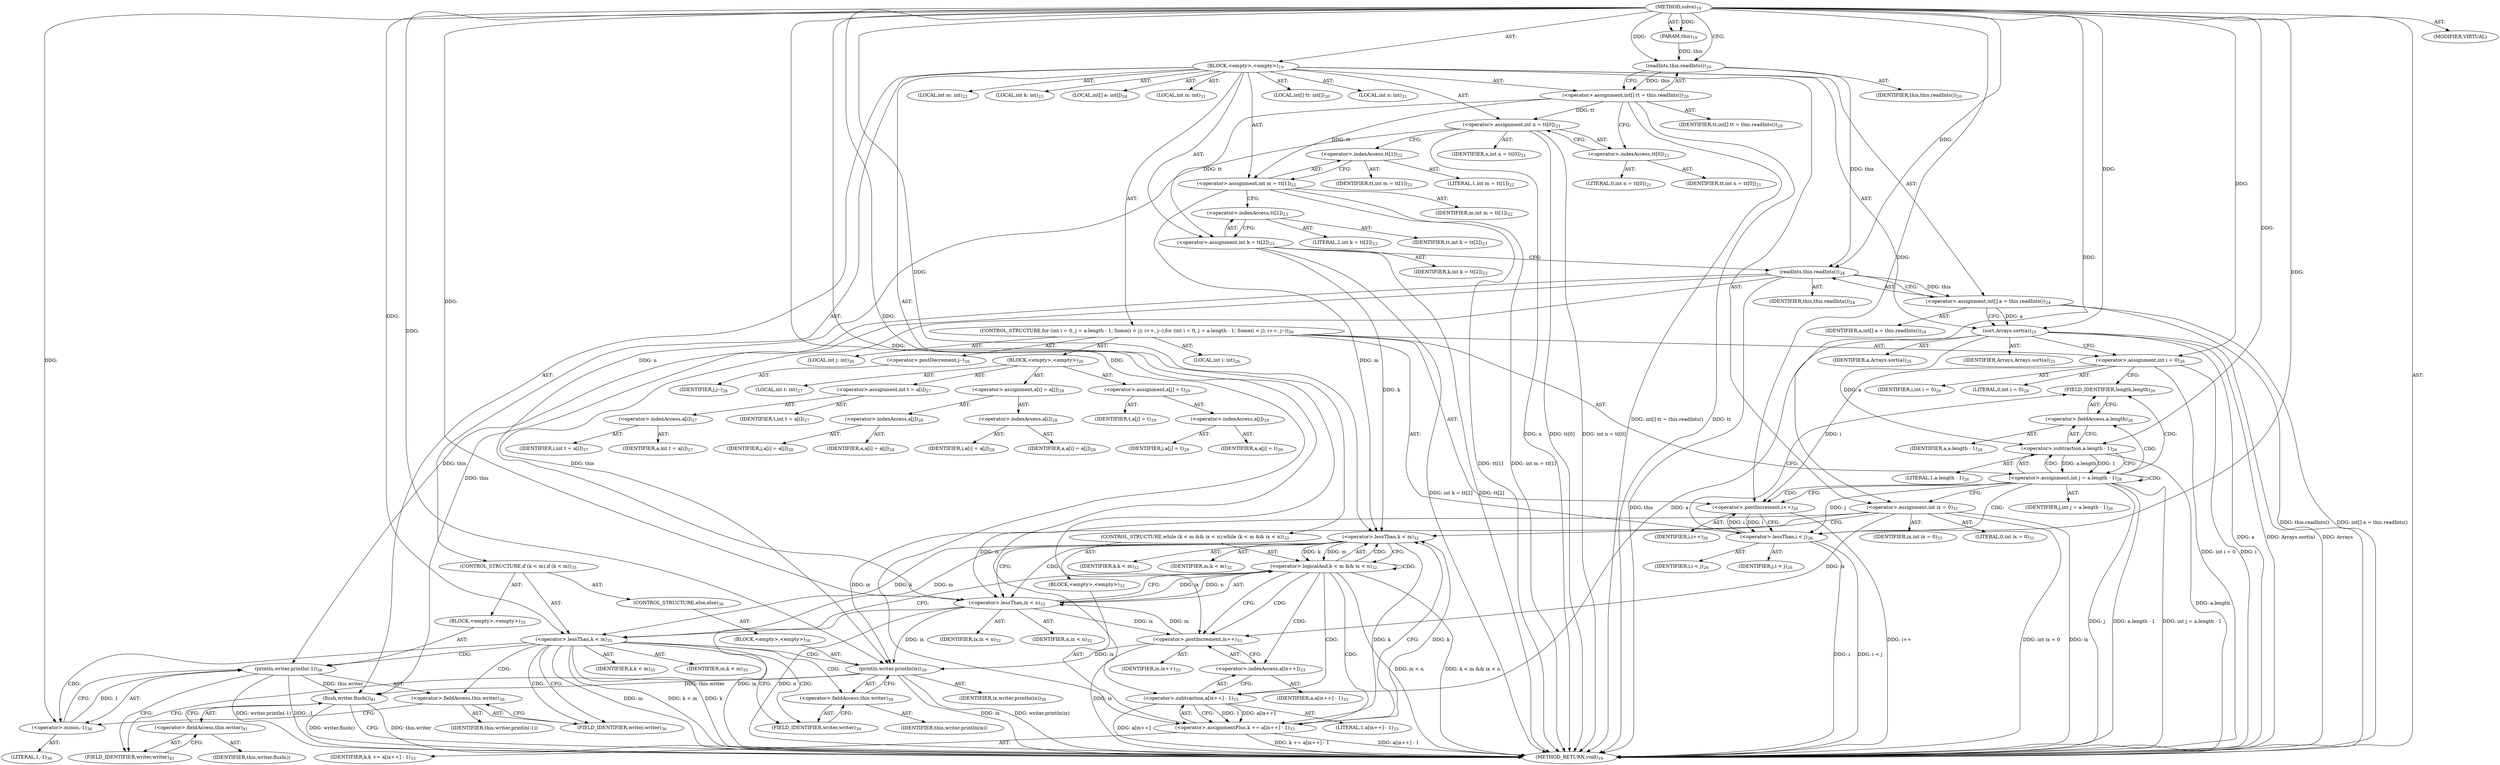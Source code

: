 digraph "solve" {  
"69" [label = <(METHOD,solve)<SUB>19</SUB>> ]
"4" [label = <(PARAM,this)<SUB>19</SUB>> ]
"70" [label = <(BLOCK,&lt;empty&gt;,&lt;empty&gt;)<SUB>19</SUB>> ]
"71" [label = <(LOCAL,int[] tt: int[])<SUB>20</SUB>> ]
"72" [label = <(&lt;operator&gt;.assignment,int[] tt = this.readInts())<SUB>20</SUB>> ]
"73" [label = <(IDENTIFIER,tt,int[] tt = this.readInts())<SUB>20</SUB>> ]
"74" [label = <(readInts,this.readInts())<SUB>20</SUB>> ]
"3" [label = <(IDENTIFIER,this,this.readInts())<SUB>20</SUB>> ]
"75" [label = <(LOCAL,int n: int)<SUB>21</SUB>> ]
"76" [label = <(&lt;operator&gt;.assignment,int n = tt[0])<SUB>21</SUB>> ]
"77" [label = <(IDENTIFIER,n,int n = tt[0])<SUB>21</SUB>> ]
"78" [label = <(&lt;operator&gt;.indexAccess,tt[0])<SUB>21</SUB>> ]
"79" [label = <(IDENTIFIER,tt,int n = tt[0])<SUB>21</SUB>> ]
"80" [label = <(LITERAL,0,int n = tt[0])<SUB>21</SUB>> ]
"81" [label = <(LOCAL,int m: int)<SUB>22</SUB>> ]
"82" [label = <(&lt;operator&gt;.assignment,int m = tt[1])<SUB>22</SUB>> ]
"83" [label = <(IDENTIFIER,m,int m = tt[1])<SUB>22</SUB>> ]
"84" [label = <(&lt;operator&gt;.indexAccess,tt[1])<SUB>22</SUB>> ]
"85" [label = <(IDENTIFIER,tt,int m = tt[1])<SUB>22</SUB>> ]
"86" [label = <(LITERAL,1,int m = tt[1])<SUB>22</SUB>> ]
"87" [label = <(LOCAL,int k: int)<SUB>23</SUB>> ]
"88" [label = <(&lt;operator&gt;.assignment,int k = tt[2])<SUB>23</SUB>> ]
"89" [label = <(IDENTIFIER,k,int k = tt[2])<SUB>23</SUB>> ]
"90" [label = <(&lt;operator&gt;.indexAccess,tt[2])<SUB>23</SUB>> ]
"91" [label = <(IDENTIFIER,tt,int k = tt[2])<SUB>23</SUB>> ]
"92" [label = <(LITERAL,2,int k = tt[2])<SUB>23</SUB>> ]
"93" [label = <(LOCAL,int[] a: int[])<SUB>24</SUB>> ]
"94" [label = <(&lt;operator&gt;.assignment,int[] a = this.readInts())<SUB>24</SUB>> ]
"95" [label = <(IDENTIFIER,a,int[] a = this.readInts())<SUB>24</SUB>> ]
"96" [label = <(readInts,this.readInts())<SUB>24</SUB>> ]
"5" [label = <(IDENTIFIER,this,this.readInts())<SUB>24</SUB>> ]
"97" [label = <(sort,Arrays.sort(a))<SUB>25</SUB>> ]
"98" [label = <(IDENTIFIER,Arrays,Arrays.sort(a))<SUB>25</SUB>> ]
"99" [label = <(IDENTIFIER,a,Arrays.sort(a))<SUB>25</SUB>> ]
"100" [label = <(CONTROL_STRUCTURE,for (int i = 0, j = a.length - 1; Some(i &lt; j); i++, j--),for (int i = 0, j = a.length - 1; Some(i &lt; j); i++, j--))<SUB>26</SUB>> ]
"101" [label = <(LOCAL,int i: int)<SUB>26</SUB>> ]
"102" [label = <(LOCAL,int j: int)<SUB>26</SUB>> ]
"103" [label = <(&lt;operator&gt;.assignment,int i = 0)<SUB>26</SUB>> ]
"104" [label = <(IDENTIFIER,i,int i = 0)<SUB>26</SUB>> ]
"105" [label = <(LITERAL,0,int i = 0)<SUB>26</SUB>> ]
"106" [label = <(&lt;operator&gt;.assignment,int j = a.length - 1)<SUB>26</SUB>> ]
"107" [label = <(IDENTIFIER,j,int j = a.length - 1)<SUB>26</SUB>> ]
"108" [label = <(&lt;operator&gt;.subtraction,a.length - 1)<SUB>26</SUB>> ]
"109" [label = <(&lt;operator&gt;.fieldAccess,a.length)<SUB>26</SUB>> ]
"110" [label = <(IDENTIFIER,a,a.length - 1)<SUB>26</SUB>> ]
"111" [label = <(FIELD_IDENTIFIER,length,length)<SUB>26</SUB>> ]
"112" [label = <(LITERAL,1,a.length - 1)<SUB>26</SUB>> ]
"113" [label = <(&lt;operator&gt;.lessThan,i &lt; j)<SUB>26</SUB>> ]
"114" [label = <(IDENTIFIER,i,i &lt; j)<SUB>26</SUB>> ]
"115" [label = <(IDENTIFIER,j,i &lt; j)<SUB>26</SUB>> ]
"116" [label = <(&lt;operator&gt;.postIncrement,i++)<SUB>26</SUB>> ]
"117" [label = <(IDENTIFIER,i,i++)<SUB>26</SUB>> ]
"118" [label = <(&lt;operator&gt;.postDecrement,j--)<SUB>26</SUB>> ]
"119" [label = <(IDENTIFIER,j,j--)<SUB>26</SUB>> ]
"120" [label = <(BLOCK,&lt;empty&gt;,&lt;empty&gt;)<SUB>26</SUB>> ]
"121" [label = <(LOCAL,int t: int)<SUB>27</SUB>> ]
"122" [label = <(&lt;operator&gt;.assignment,int t = a[i])<SUB>27</SUB>> ]
"123" [label = <(IDENTIFIER,t,int t = a[i])<SUB>27</SUB>> ]
"124" [label = <(&lt;operator&gt;.indexAccess,a[i])<SUB>27</SUB>> ]
"125" [label = <(IDENTIFIER,a,int t = a[i])<SUB>27</SUB>> ]
"126" [label = <(IDENTIFIER,i,int t = a[i])<SUB>27</SUB>> ]
"127" [label = <(&lt;operator&gt;.assignment,a[i] = a[j])<SUB>28</SUB>> ]
"128" [label = <(&lt;operator&gt;.indexAccess,a[i])<SUB>28</SUB>> ]
"129" [label = <(IDENTIFIER,a,a[i] = a[j])<SUB>28</SUB>> ]
"130" [label = <(IDENTIFIER,i,a[i] = a[j])<SUB>28</SUB>> ]
"131" [label = <(&lt;operator&gt;.indexAccess,a[j])<SUB>28</SUB>> ]
"132" [label = <(IDENTIFIER,a,a[i] = a[j])<SUB>28</SUB>> ]
"133" [label = <(IDENTIFIER,j,a[i] = a[j])<SUB>28</SUB>> ]
"134" [label = <(&lt;operator&gt;.assignment,a[j] = t)<SUB>29</SUB>> ]
"135" [label = <(&lt;operator&gt;.indexAccess,a[j])<SUB>29</SUB>> ]
"136" [label = <(IDENTIFIER,a,a[j] = t)<SUB>29</SUB>> ]
"137" [label = <(IDENTIFIER,j,a[j] = t)<SUB>29</SUB>> ]
"138" [label = <(IDENTIFIER,t,a[j] = t)<SUB>29</SUB>> ]
"139" [label = <(LOCAL,int ix: int)<SUB>31</SUB>> ]
"140" [label = <(&lt;operator&gt;.assignment,int ix = 0)<SUB>31</SUB>> ]
"141" [label = <(IDENTIFIER,ix,int ix = 0)<SUB>31</SUB>> ]
"142" [label = <(LITERAL,0,int ix = 0)<SUB>31</SUB>> ]
"143" [label = <(CONTROL_STRUCTURE,while (k &lt; m &amp;&amp; ix &lt; n),while (k &lt; m &amp;&amp; ix &lt; n))<SUB>32</SUB>> ]
"144" [label = <(&lt;operator&gt;.logicalAnd,k &lt; m &amp;&amp; ix &lt; n)<SUB>32</SUB>> ]
"145" [label = <(&lt;operator&gt;.lessThan,k &lt; m)<SUB>32</SUB>> ]
"146" [label = <(IDENTIFIER,k,k &lt; m)<SUB>32</SUB>> ]
"147" [label = <(IDENTIFIER,m,k &lt; m)<SUB>32</SUB>> ]
"148" [label = <(&lt;operator&gt;.lessThan,ix &lt; n)<SUB>32</SUB>> ]
"149" [label = <(IDENTIFIER,ix,ix &lt; n)<SUB>32</SUB>> ]
"150" [label = <(IDENTIFIER,n,ix &lt; n)<SUB>32</SUB>> ]
"151" [label = <(BLOCK,&lt;empty&gt;,&lt;empty&gt;)<SUB>32</SUB>> ]
"152" [label = <(&lt;operator&gt;.assignmentPlus,k += a[ix++] - 1)<SUB>33</SUB>> ]
"153" [label = <(IDENTIFIER,k,k += a[ix++] - 1)<SUB>33</SUB>> ]
"154" [label = <(&lt;operator&gt;.subtraction,a[ix++] - 1)<SUB>33</SUB>> ]
"155" [label = <(&lt;operator&gt;.indexAccess,a[ix++])<SUB>33</SUB>> ]
"156" [label = <(IDENTIFIER,a,a[ix++] - 1)<SUB>33</SUB>> ]
"157" [label = <(&lt;operator&gt;.postIncrement,ix++)<SUB>33</SUB>> ]
"158" [label = <(IDENTIFIER,ix,ix++)<SUB>33</SUB>> ]
"159" [label = <(LITERAL,1,a[ix++] - 1)<SUB>33</SUB>> ]
"160" [label = <(CONTROL_STRUCTURE,if (k &lt; m),if (k &lt; m))<SUB>35</SUB>> ]
"161" [label = <(&lt;operator&gt;.lessThan,k &lt; m)<SUB>35</SUB>> ]
"162" [label = <(IDENTIFIER,k,k &lt; m)<SUB>35</SUB>> ]
"163" [label = <(IDENTIFIER,m,k &lt; m)<SUB>35</SUB>> ]
"164" [label = <(BLOCK,&lt;empty&gt;,&lt;empty&gt;)<SUB>35</SUB>> ]
"165" [label = <(println,writer.println(-1))<SUB>36</SUB>> ]
"166" [label = <(&lt;operator&gt;.fieldAccess,this.writer)<SUB>36</SUB>> ]
"167" [label = <(IDENTIFIER,this,writer.println(-1))> ]
"168" [label = <(FIELD_IDENTIFIER,writer,writer)<SUB>36</SUB>> ]
"169" [label = <(&lt;operator&gt;.minus,-1)<SUB>36</SUB>> ]
"170" [label = <(LITERAL,1,-1)<SUB>36</SUB>> ]
"171" [label = <(CONTROL_STRUCTURE,else,else)<SUB>38</SUB>> ]
"172" [label = <(BLOCK,&lt;empty&gt;,&lt;empty&gt;)<SUB>38</SUB>> ]
"173" [label = <(println,writer.println(ix))<SUB>39</SUB>> ]
"174" [label = <(&lt;operator&gt;.fieldAccess,this.writer)<SUB>39</SUB>> ]
"175" [label = <(IDENTIFIER,this,writer.println(ix))> ]
"176" [label = <(FIELD_IDENTIFIER,writer,writer)<SUB>39</SUB>> ]
"177" [label = <(IDENTIFIER,ix,writer.println(ix))<SUB>39</SUB>> ]
"178" [label = <(flush,writer.flush())<SUB>41</SUB>> ]
"179" [label = <(&lt;operator&gt;.fieldAccess,this.writer)<SUB>41</SUB>> ]
"180" [label = <(IDENTIFIER,this,writer.flush())> ]
"181" [label = <(FIELD_IDENTIFIER,writer,writer)<SUB>41</SUB>> ]
"182" [label = <(MODIFIER,VIRTUAL)> ]
"183" [label = <(METHOD_RETURN,void)<SUB>19</SUB>> ]
  "69" -> "4"  [ label = "AST: "] 
  "69" -> "70"  [ label = "AST: "] 
  "69" -> "182"  [ label = "AST: "] 
  "69" -> "183"  [ label = "AST: "] 
  "70" -> "71"  [ label = "AST: "] 
  "70" -> "72"  [ label = "AST: "] 
  "70" -> "75"  [ label = "AST: "] 
  "70" -> "76"  [ label = "AST: "] 
  "70" -> "81"  [ label = "AST: "] 
  "70" -> "82"  [ label = "AST: "] 
  "70" -> "87"  [ label = "AST: "] 
  "70" -> "88"  [ label = "AST: "] 
  "70" -> "93"  [ label = "AST: "] 
  "70" -> "94"  [ label = "AST: "] 
  "70" -> "97"  [ label = "AST: "] 
  "70" -> "100"  [ label = "AST: "] 
  "70" -> "139"  [ label = "AST: "] 
  "70" -> "140"  [ label = "AST: "] 
  "70" -> "143"  [ label = "AST: "] 
  "70" -> "160"  [ label = "AST: "] 
  "70" -> "178"  [ label = "AST: "] 
  "72" -> "73"  [ label = "AST: "] 
  "72" -> "74"  [ label = "AST: "] 
  "74" -> "3"  [ label = "AST: "] 
  "76" -> "77"  [ label = "AST: "] 
  "76" -> "78"  [ label = "AST: "] 
  "78" -> "79"  [ label = "AST: "] 
  "78" -> "80"  [ label = "AST: "] 
  "82" -> "83"  [ label = "AST: "] 
  "82" -> "84"  [ label = "AST: "] 
  "84" -> "85"  [ label = "AST: "] 
  "84" -> "86"  [ label = "AST: "] 
  "88" -> "89"  [ label = "AST: "] 
  "88" -> "90"  [ label = "AST: "] 
  "90" -> "91"  [ label = "AST: "] 
  "90" -> "92"  [ label = "AST: "] 
  "94" -> "95"  [ label = "AST: "] 
  "94" -> "96"  [ label = "AST: "] 
  "96" -> "5"  [ label = "AST: "] 
  "97" -> "98"  [ label = "AST: "] 
  "97" -> "99"  [ label = "AST: "] 
  "100" -> "101"  [ label = "AST: "] 
  "100" -> "102"  [ label = "AST: "] 
  "100" -> "103"  [ label = "AST: "] 
  "100" -> "106"  [ label = "AST: "] 
  "100" -> "113"  [ label = "AST: "] 
  "100" -> "116"  [ label = "AST: "] 
  "100" -> "118"  [ label = "AST: "] 
  "100" -> "120"  [ label = "AST: "] 
  "103" -> "104"  [ label = "AST: "] 
  "103" -> "105"  [ label = "AST: "] 
  "106" -> "107"  [ label = "AST: "] 
  "106" -> "108"  [ label = "AST: "] 
  "108" -> "109"  [ label = "AST: "] 
  "108" -> "112"  [ label = "AST: "] 
  "109" -> "110"  [ label = "AST: "] 
  "109" -> "111"  [ label = "AST: "] 
  "113" -> "114"  [ label = "AST: "] 
  "113" -> "115"  [ label = "AST: "] 
  "116" -> "117"  [ label = "AST: "] 
  "118" -> "119"  [ label = "AST: "] 
  "120" -> "121"  [ label = "AST: "] 
  "120" -> "122"  [ label = "AST: "] 
  "120" -> "127"  [ label = "AST: "] 
  "120" -> "134"  [ label = "AST: "] 
  "122" -> "123"  [ label = "AST: "] 
  "122" -> "124"  [ label = "AST: "] 
  "124" -> "125"  [ label = "AST: "] 
  "124" -> "126"  [ label = "AST: "] 
  "127" -> "128"  [ label = "AST: "] 
  "127" -> "131"  [ label = "AST: "] 
  "128" -> "129"  [ label = "AST: "] 
  "128" -> "130"  [ label = "AST: "] 
  "131" -> "132"  [ label = "AST: "] 
  "131" -> "133"  [ label = "AST: "] 
  "134" -> "135"  [ label = "AST: "] 
  "134" -> "138"  [ label = "AST: "] 
  "135" -> "136"  [ label = "AST: "] 
  "135" -> "137"  [ label = "AST: "] 
  "140" -> "141"  [ label = "AST: "] 
  "140" -> "142"  [ label = "AST: "] 
  "143" -> "144"  [ label = "AST: "] 
  "143" -> "151"  [ label = "AST: "] 
  "144" -> "145"  [ label = "AST: "] 
  "144" -> "148"  [ label = "AST: "] 
  "145" -> "146"  [ label = "AST: "] 
  "145" -> "147"  [ label = "AST: "] 
  "148" -> "149"  [ label = "AST: "] 
  "148" -> "150"  [ label = "AST: "] 
  "151" -> "152"  [ label = "AST: "] 
  "152" -> "153"  [ label = "AST: "] 
  "152" -> "154"  [ label = "AST: "] 
  "154" -> "155"  [ label = "AST: "] 
  "154" -> "159"  [ label = "AST: "] 
  "155" -> "156"  [ label = "AST: "] 
  "155" -> "157"  [ label = "AST: "] 
  "157" -> "158"  [ label = "AST: "] 
  "160" -> "161"  [ label = "AST: "] 
  "160" -> "164"  [ label = "AST: "] 
  "160" -> "171"  [ label = "AST: "] 
  "161" -> "162"  [ label = "AST: "] 
  "161" -> "163"  [ label = "AST: "] 
  "164" -> "165"  [ label = "AST: "] 
  "165" -> "166"  [ label = "AST: "] 
  "165" -> "169"  [ label = "AST: "] 
  "166" -> "167"  [ label = "AST: "] 
  "166" -> "168"  [ label = "AST: "] 
  "169" -> "170"  [ label = "AST: "] 
  "171" -> "172"  [ label = "AST: "] 
  "172" -> "173"  [ label = "AST: "] 
  "173" -> "174"  [ label = "AST: "] 
  "173" -> "177"  [ label = "AST: "] 
  "174" -> "175"  [ label = "AST: "] 
  "174" -> "176"  [ label = "AST: "] 
  "178" -> "179"  [ label = "AST: "] 
  "179" -> "180"  [ label = "AST: "] 
  "179" -> "181"  [ label = "AST: "] 
  "72" -> "78"  [ label = "CFG: "] 
  "76" -> "84"  [ label = "CFG: "] 
  "82" -> "90"  [ label = "CFG: "] 
  "88" -> "96"  [ label = "CFG: "] 
  "94" -> "97"  [ label = "CFG: "] 
  "97" -> "103"  [ label = "CFG: "] 
  "140" -> "145"  [ label = "CFG: "] 
  "178" -> "183"  [ label = "CFG: "] 
  "74" -> "72"  [ label = "CFG: "] 
  "78" -> "76"  [ label = "CFG: "] 
  "84" -> "82"  [ label = "CFG: "] 
  "90" -> "88"  [ label = "CFG: "] 
  "96" -> "94"  [ label = "CFG: "] 
  "103" -> "111"  [ label = "CFG: "] 
  "106" -> "116"  [ label = "CFG: "] 
  "106" -> "140"  [ label = "CFG: "] 
  "113" -> "111"  [ label = "CFG: "] 
  "116" -> "113"  [ label = "CFG: "] 
  "144" -> "157"  [ label = "CFG: "] 
  "144" -> "161"  [ label = "CFG: "] 
  "161" -> "168"  [ label = "CFG: "] 
  "161" -> "176"  [ label = "CFG: "] 
  "179" -> "178"  [ label = "CFG: "] 
  "108" -> "106"  [ label = "CFG: "] 
  "145" -> "144"  [ label = "CFG: "] 
  "145" -> "148"  [ label = "CFG: "] 
  "148" -> "144"  [ label = "CFG: "] 
  "152" -> "145"  [ label = "CFG: "] 
  "165" -> "181"  [ label = "CFG: "] 
  "181" -> "179"  [ label = "CFG: "] 
  "109" -> "108"  [ label = "CFG: "] 
  "154" -> "152"  [ label = "CFG: "] 
  "166" -> "169"  [ label = "CFG: "] 
  "169" -> "165"  [ label = "CFG: "] 
  "173" -> "181"  [ label = "CFG: "] 
  "111" -> "109"  [ label = "CFG: "] 
  "155" -> "154"  [ label = "CFG: "] 
  "168" -> "166"  [ label = "CFG: "] 
  "174" -> "173"  [ label = "CFG: "] 
  "157" -> "155"  [ label = "CFG: "] 
  "176" -> "174"  [ label = "CFG: "] 
  "69" -> "74"  [ label = "CFG: "] 
  "72" -> "183"  [ label = "DDG: tt"] 
  "72" -> "183"  [ label = "DDG: int[] tt = this.readInts()"] 
  "76" -> "183"  [ label = "DDG: n"] 
  "76" -> "183"  [ label = "DDG: tt[0]"] 
  "76" -> "183"  [ label = "DDG: int n = tt[0]"] 
  "82" -> "183"  [ label = "DDG: tt[1]"] 
  "82" -> "183"  [ label = "DDG: int m = tt[1]"] 
  "88" -> "183"  [ label = "DDG: tt[2]"] 
  "88" -> "183"  [ label = "DDG: int k = tt[2]"] 
  "96" -> "183"  [ label = "DDG: this"] 
  "94" -> "183"  [ label = "DDG: this.readInts()"] 
  "94" -> "183"  [ label = "DDG: int[] a = this.readInts()"] 
  "97" -> "183"  [ label = "DDG: a"] 
  "97" -> "183"  [ label = "DDG: Arrays.sort(a)"] 
  "103" -> "183"  [ label = "DDG: i"] 
  "103" -> "183"  [ label = "DDG: int i = 0"] 
  "106" -> "183"  [ label = "DDG: j"] 
  "108" -> "183"  [ label = "DDG: a.length"] 
  "106" -> "183"  [ label = "DDG: a.length - 1"] 
  "106" -> "183"  [ label = "DDG: int j = a.length - 1"] 
  "140" -> "183"  [ label = "DDG: ix"] 
  "140" -> "183"  [ label = "DDG: int ix = 0"] 
  "148" -> "183"  [ label = "DDG: ix"] 
  "148" -> "183"  [ label = "DDG: n"] 
  "144" -> "183"  [ label = "DDG: ix &lt; n"] 
  "144" -> "183"  [ label = "DDG: k &lt; m &amp;&amp; ix &lt; n"] 
  "161" -> "183"  [ label = "DDG: k"] 
  "161" -> "183"  [ label = "DDG: m"] 
  "161" -> "183"  [ label = "DDG: k &lt; m"] 
  "173" -> "183"  [ label = "DDG: ix"] 
  "173" -> "183"  [ label = "DDG: writer.println(ix)"] 
  "165" -> "183"  [ label = "DDG: -1"] 
  "165" -> "183"  [ label = "DDG: writer.println(-1)"] 
  "178" -> "183"  [ label = "DDG: this.writer"] 
  "178" -> "183"  [ label = "DDG: writer.flush()"] 
  "157" -> "183"  [ label = "DDG: ix"] 
  "154" -> "183"  [ label = "DDG: a[ix++]"] 
  "152" -> "183"  [ label = "DDG: a[ix++] - 1"] 
  "152" -> "183"  [ label = "DDG: k += a[ix++] - 1"] 
  "116" -> "183"  [ label = "DDG: i++"] 
  "113" -> "183"  [ label = "DDG: i"] 
  "113" -> "183"  [ label = "DDG: i &lt; j"] 
  "97" -> "183"  [ label = "DDG: Arrays"] 
  "69" -> "4"  [ label = "DDG: "] 
  "74" -> "72"  [ label = "DDG: this"] 
  "72" -> "76"  [ label = "DDG: tt"] 
  "72" -> "82"  [ label = "DDG: tt"] 
  "72" -> "88"  [ label = "DDG: tt"] 
  "96" -> "94"  [ label = "DDG: this"] 
  "69" -> "140"  [ label = "DDG: "] 
  "69" -> "97"  [ label = "DDG: "] 
  "94" -> "97"  [ label = "DDG: a"] 
  "69" -> "103"  [ label = "DDG: "] 
  "108" -> "106"  [ label = "DDG: a.length"] 
  "108" -> "106"  [ label = "DDG: 1"] 
  "96" -> "178"  [ label = "DDG: this"] 
  "173" -> "178"  [ label = "DDG: this.writer"] 
  "165" -> "178"  [ label = "DDG: this.writer"] 
  "4" -> "74"  [ label = "DDG: this"] 
  "69" -> "74"  [ label = "DDG: "] 
  "74" -> "96"  [ label = "DDG: this"] 
  "69" -> "96"  [ label = "DDG: "] 
  "116" -> "113"  [ label = "DDG: i"] 
  "69" -> "113"  [ label = "DDG: "] 
  "106" -> "113"  [ label = "DDG: j"] 
  "103" -> "116"  [ label = "DDG: i"] 
  "113" -> "116"  [ label = "DDG: i"] 
  "69" -> "116"  [ label = "DDG: "] 
  "145" -> "144"  [ label = "DDG: k"] 
  "145" -> "144"  [ label = "DDG: m"] 
  "148" -> "144"  [ label = "DDG: ix"] 
  "148" -> "144"  [ label = "DDG: n"] 
  "154" -> "152"  [ label = "DDG: a[ix++]"] 
  "154" -> "152"  [ label = "DDG: 1"] 
  "145" -> "161"  [ label = "DDG: k"] 
  "69" -> "161"  [ label = "DDG: "] 
  "145" -> "161"  [ label = "DDG: m"] 
  "97" -> "108"  [ label = "DDG: a"] 
  "69" -> "108"  [ label = "DDG: "] 
  "88" -> "145"  [ label = "DDG: k"] 
  "152" -> "145"  [ label = "DDG: k"] 
  "69" -> "145"  [ label = "DDG: "] 
  "82" -> "145"  [ label = "DDG: m"] 
  "140" -> "148"  [ label = "DDG: ix"] 
  "157" -> "148"  [ label = "DDG: ix"] 
  "69" -> "148"  [ label = "DDG: "] 
  "76" -> "148"  [ label = "DDG: n"] 
  "145" -> "152"  [ label = "DDG: k"] 
  "69" -> "152"  [ label = "DDG: "] 
  "96" -> "165"  [ label = "DDG: this"] 
  "169" -> "165"  [ label = "DDG: 1"] 
  "97" -> "154"  [ label = "DDG: a"] 
  "69" -> "154"  [ label = "DDG: "] 
  "69" -> "169"  [ label = "DDG: "] 
  "96" -> "173"  [ label = "DDG: this"] 
  "140" -> "173"  [ label = "DDG: ix"] 
  "148" -> "173"  [ label = "DDG: ix"] 
  "157" -> "173"  [ label = "DDG: ix"] 
  "69" -> "173"  [ label = "DDG: "] 
  "140" -> "157"  [ label = "DDG: ix"] 
  "148" -> "157"  [ label = "DDG: ix"] 
  "69" -> "157"  [ label = "DDG: "] 
  "106" -> "113"  [ label = "CDG: "] 
  "106" -> "116"  [ label = "CDG: "] 
  "106" -> "106"  [ label = "CDG: "] 
  "106" -> "108"  [ label = "CDG: "] 
  "106" -> "111"  [ label = "CDG: "] 
  "106" -> "109"  [ label = "CDG: "] 
  "144" -> "152"  [ label = "CDG: "] 
  "144" -> "154"  [ label = "CDG: "] 
  "144" -> "145"  [ label = "CDG: "] 
  "144" -> "155"  [ label = "CDG: "] 
  "144" -> "157"  [ label = "CDG: "] 
  "144" -> "144"  [ label = "CDG: "] 
  "161" -> "169"  [ label = "CDG: "] 
  "161" -> "165"  [ label = "CDG: "] 
  "161" -> "174"  [ label = "CDG: "] 
  "161" -> "166"  [ label = "CDG: "] 
  "161" -> "168"  [ label = "CDG: "] 
  "161" -> "176"  [ label = "CDG: "] 
  "161" -> "173"  [ label = "CDG: "] 
  "145" -> "148"  [ label = "CDG: "] 
}
